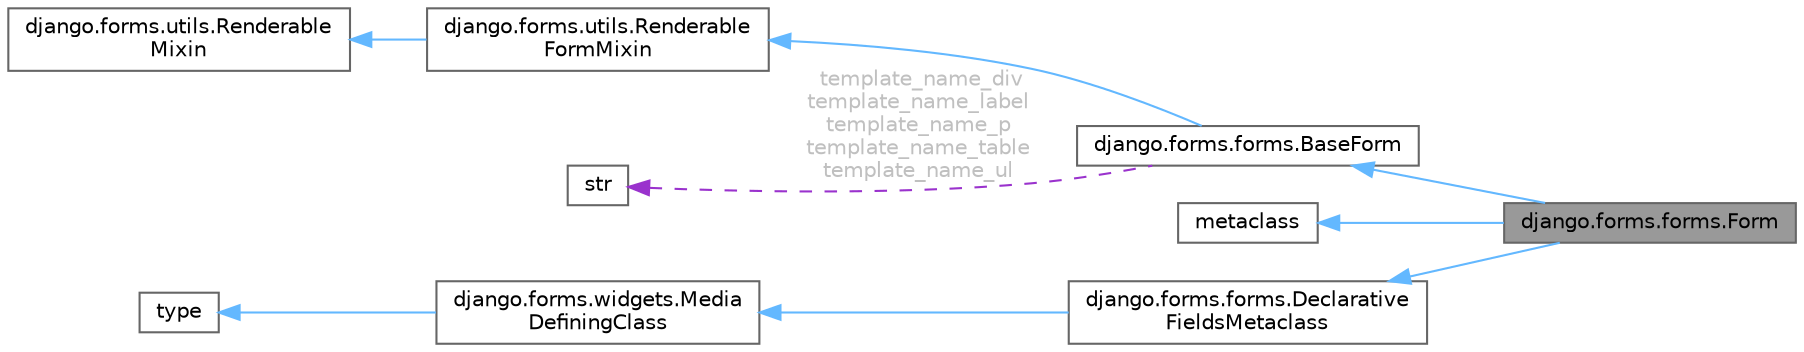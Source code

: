 digraph "django.forms.forms.Form"
{
 // LATEX_PDF_SIZE
  bgcolor="transparent";
  edge [fontname=Helvetica,fontsize=10,labelfontname=Helvetica,labelfontsize=10];
  node [fontname=Helvetica,fontsize=10,shape=box,height=0.2,width=0.4];
  rankdir="LR";
  Node1 [id="Node000001",label="django.forms.forms.Form",height=0.2,width=0.4,color="gray40", fillcolor="grey60", style="filled", fontcolor="black",tooltip=" "];
  Node2 -> Node1 [id="edge1_Node000001_Node000002",dir="back",color="steelblue1",style="solid",tooltip=" "];
  Node2 [id="Node000002",label="django.forms.forms.BaseForm",height=0.2,width=0.4,color="gray40", fillcolor="white", style="filled",URL="$classdjango_1_1forms_1_1forms_1_1_base_form.html",tooltip=" "];
  Node3 -> Node2 [id="edge2_Node000002_Node000003",dir="back",color="steelblue1",style="solid",tooltip=" "];
  Node3 [id="Node000003",label="django.forms.utils.Renderable\lFormMixin",height=0.2,width=0.4,color="gray40", fillcolor="white", style="filled",URL="$classdjango_1_1forms_1_1utils_1_1_renderable_form_mixin.html",tooltip=" "];
  Node4 -> Node3 [id="edge3_Node000003_Node000004",dir="back",color="steelblue1",style="solid",tooltip=" "];
  Node4 [id="Node000004",label="django.forms.utils.Renderable\lMixin",height=0.2,width=0.4,color="gray40", fillcolor="white", style="filled",URL="$classdjango_1_1forms_1_1utils_1_1_renderable_mixin.html",tooltip=" "];
  Node5 -> Node2 [id="edge4_Node000002_Node000005",dir="back",color="darkorchid3",style="dashed",tooltip=" ",label=" template_name_div\ntemplate_name_label\ntemplate_name_p\ntemplate_name_table\ntemplate_name_ul",fontcolor="grey" ];
  Node5 [id="Node000005",label="str",height=0.2,width=0.4,color="gray40", fillcolor="white", style="filled",tooltip=" "];
  Node6 -> Node1 [id="edge5_Node000001_Node000006",dir="back",color="steelblue1",style="solid",tooltip=" "];
  Node6 [id="Node000006",label="metaclass",height=0.2,width=0.4,color="gray40", fillcolor="white", style="filled",tooltip=" "];
  Node7 -> Node1 [id="edge6_Node000001_Node000007",dir="back",color="steelblue1",style="solid",tooltip=" "];
  Node7 [id="Node000007",label="django.forms.forms.Declarative\lFieldsMetaclass",height=0.2,width=0.4,color="gray40", fillcolor="white", style="filled",URL="$classdjango_1_1forms_1_1forms_1_1_declarative_fields_metaclass.html",tooltip=" "];
  Node8 -> Node7 [id="edge7_Node000007_Node000008",dir="back",color="steelblue1",style="solid",tooltip=" "];
  Node8 [id="Node000008",label="django.forms.widgets.Media\lDefiningClass",height=0.2,width=0.4,color="gray40", fillcolor="white", style="filled",URL="$classdjango_1_1forms_1_1widgets_1_1_media_defining_class.html",tooltip=" "];
  Node9 -> Node8 [id="edge8_Node000008_Node000009",dir="back",color="steelblue1",style="solid",tooltip=" "];
  Node9 [id="Node000009",label="type",height=0.2,width=0.4,color="gray40", fillcolor="white", style="filled",tooltip=" "];
}
